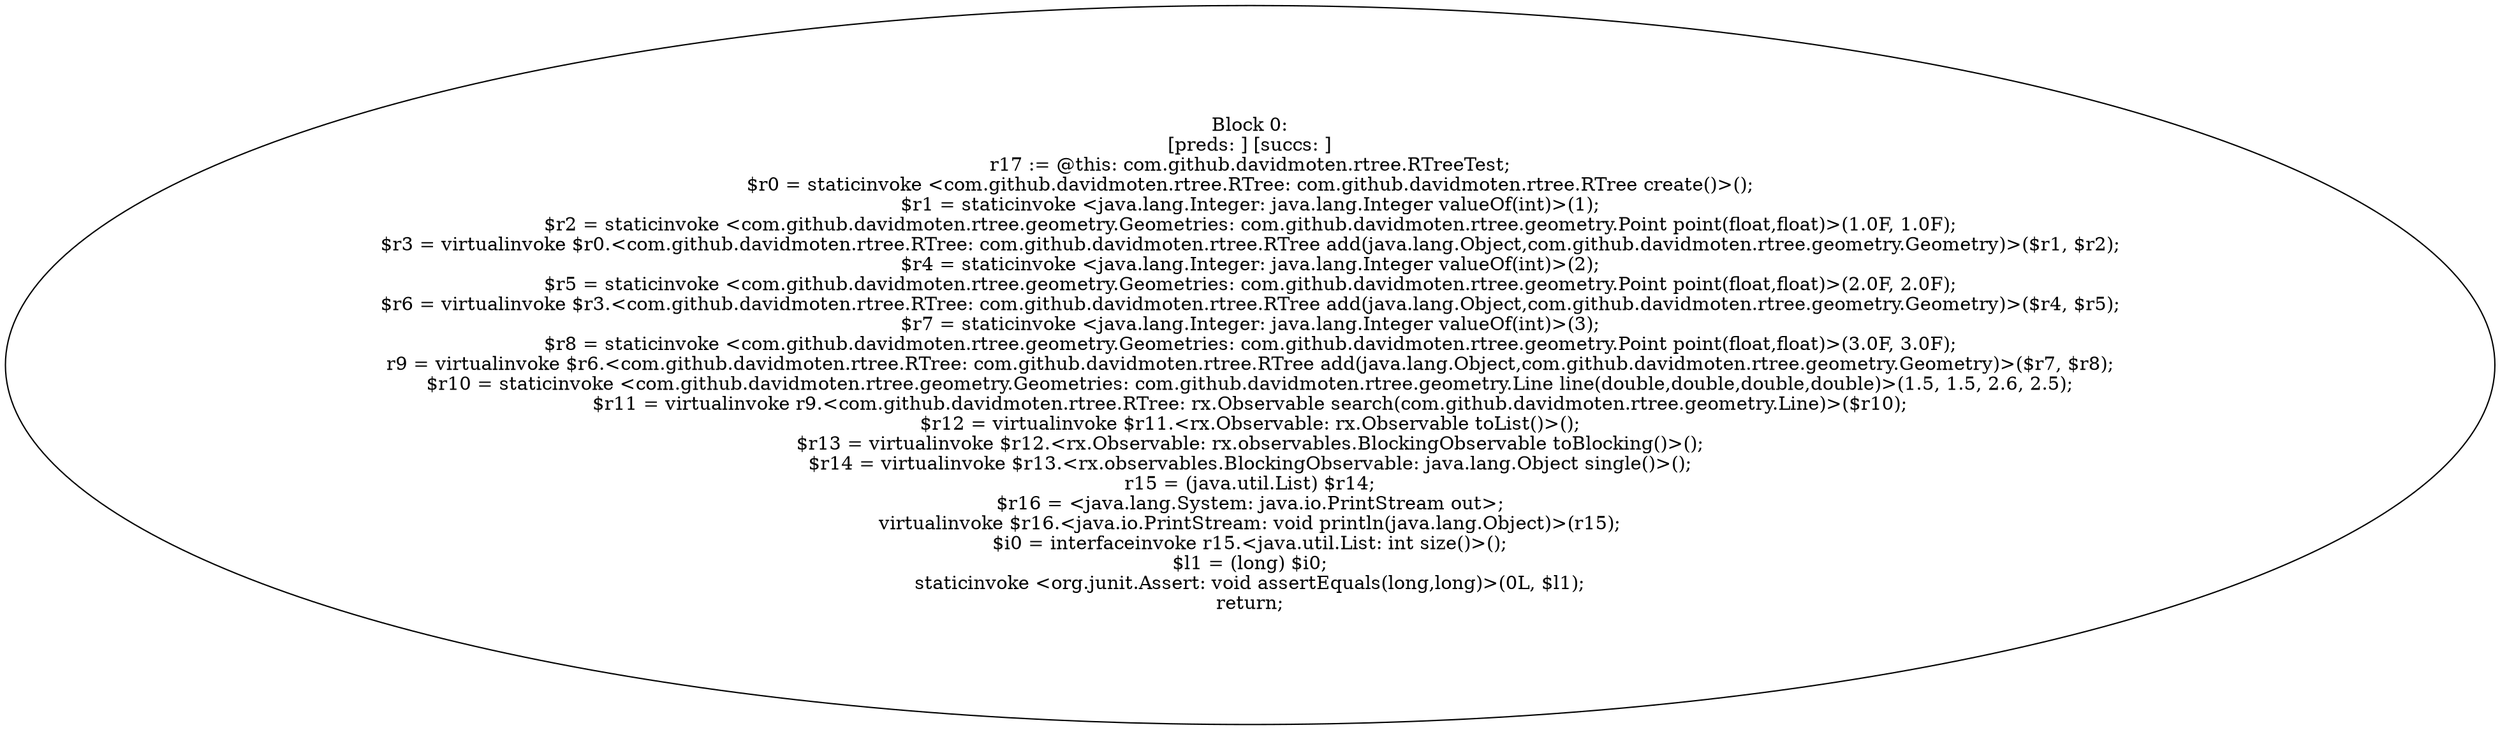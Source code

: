 digraph "unitGraph" {
    "Block 0:
[preds: ] [succs: ]
r17 := @this: com.github.davidmoten.rtree.RTreeTest;
$r0 = staticinvoke <com.github.davidmoten.rtree.RTree: com.github.davidmoten.rtree.RTree create()>();
$r1 = staticinvoke <java.lang.Integer: java.lang.Integer valueOf(int)>(1);
$r2 = staticinvoke <com.github.davidmoten.rtree.geometry.Geometries: com.github.davidmoten.rtree.geometry.Point point(float,float)>(1.0F, 1.0F);
$r3 = virtualinvoke $r0.<com.github.davidmoten.rtree.RTree: com.github.davidmoten.rtree.RTree add(java.lang.Object,com.github.davidmoten.rtree.geometry.Geometry)>($r1, $r2);
$r4 = staticinvoke <java.lang.Integer: java.lang.Integer valueOf(int)>(2);
$r5 = staticinvoke <com.github.davidmoten.rtree.geometry.Geometries: com.github.davidmoten.rtree.geometry.Point point(float,float)>(2.0F, 2.0F);
$r6 = virtualinvoke $r3.<com.github.davidmoten.rtree.RTree: com.github.davidmoten.rtree.RTree add(java.lang.Object,com.github.davidmoten.rtree.geometry.Geometry)>($r4, $r5);
$r7 = staticinvoke <java.lang.Integer: java.lang.Integer valueOf(int)>(3);
$r8 = staticinvoke <com.github.davidmoten.rtree.geometry.Geometries: com.github.davidmoten.rtree.geometry.Point point(float,float)>(3.0F, 3.0F);
r9 = virtualinvoke $r6.<com.github.davidmoten.rtree.RTree: com.github.davidmoten.rtree.RTree add(java.lang.Object,com.github.davidmoten.rtree.geometry.Geometry)>($r7, $r8);
$r10 = staticinvoke <com.github.davidmoten.rtree.geometry.Geometries: com.github.davidmoten.rtree.geometry.Line line(double,double,double,double)>(1.5, 1.5, 2.6, 2.5);
$r11 = virtualinvoke r9.<com.github.davidmoten.rtree.RTree: rx.Observable search(com.github.davidmoten.rtree.geometry.Line)>($r10);
$r12 = virtualinvoke $r11.<rx.Observable: rx.Observable toList()>();
$r13 = virtualinvoke $r12.<rx.Observable: rx.observables.BlockingObservable toBlocking()>();
$r14 = virtualinvoke $r13.<rx.observables.BlockingObservable: java.lang.Object single()>();
r15 = (java.util.List) $r14;
$r16 = <java.lang.System: java.io.PrintStream out>;
virtualinvoke $r16.<java.io.PrintStream: void println(java.lang.Object)>(r15);
$i0 = interfaceinvoke r15.<java.util.List: int size()>();
$l1 = (long) $i0;
staticinvoke <org.junit.Assert: void assertEquals(long,long)>(0L, $l1);
return;
"
}
